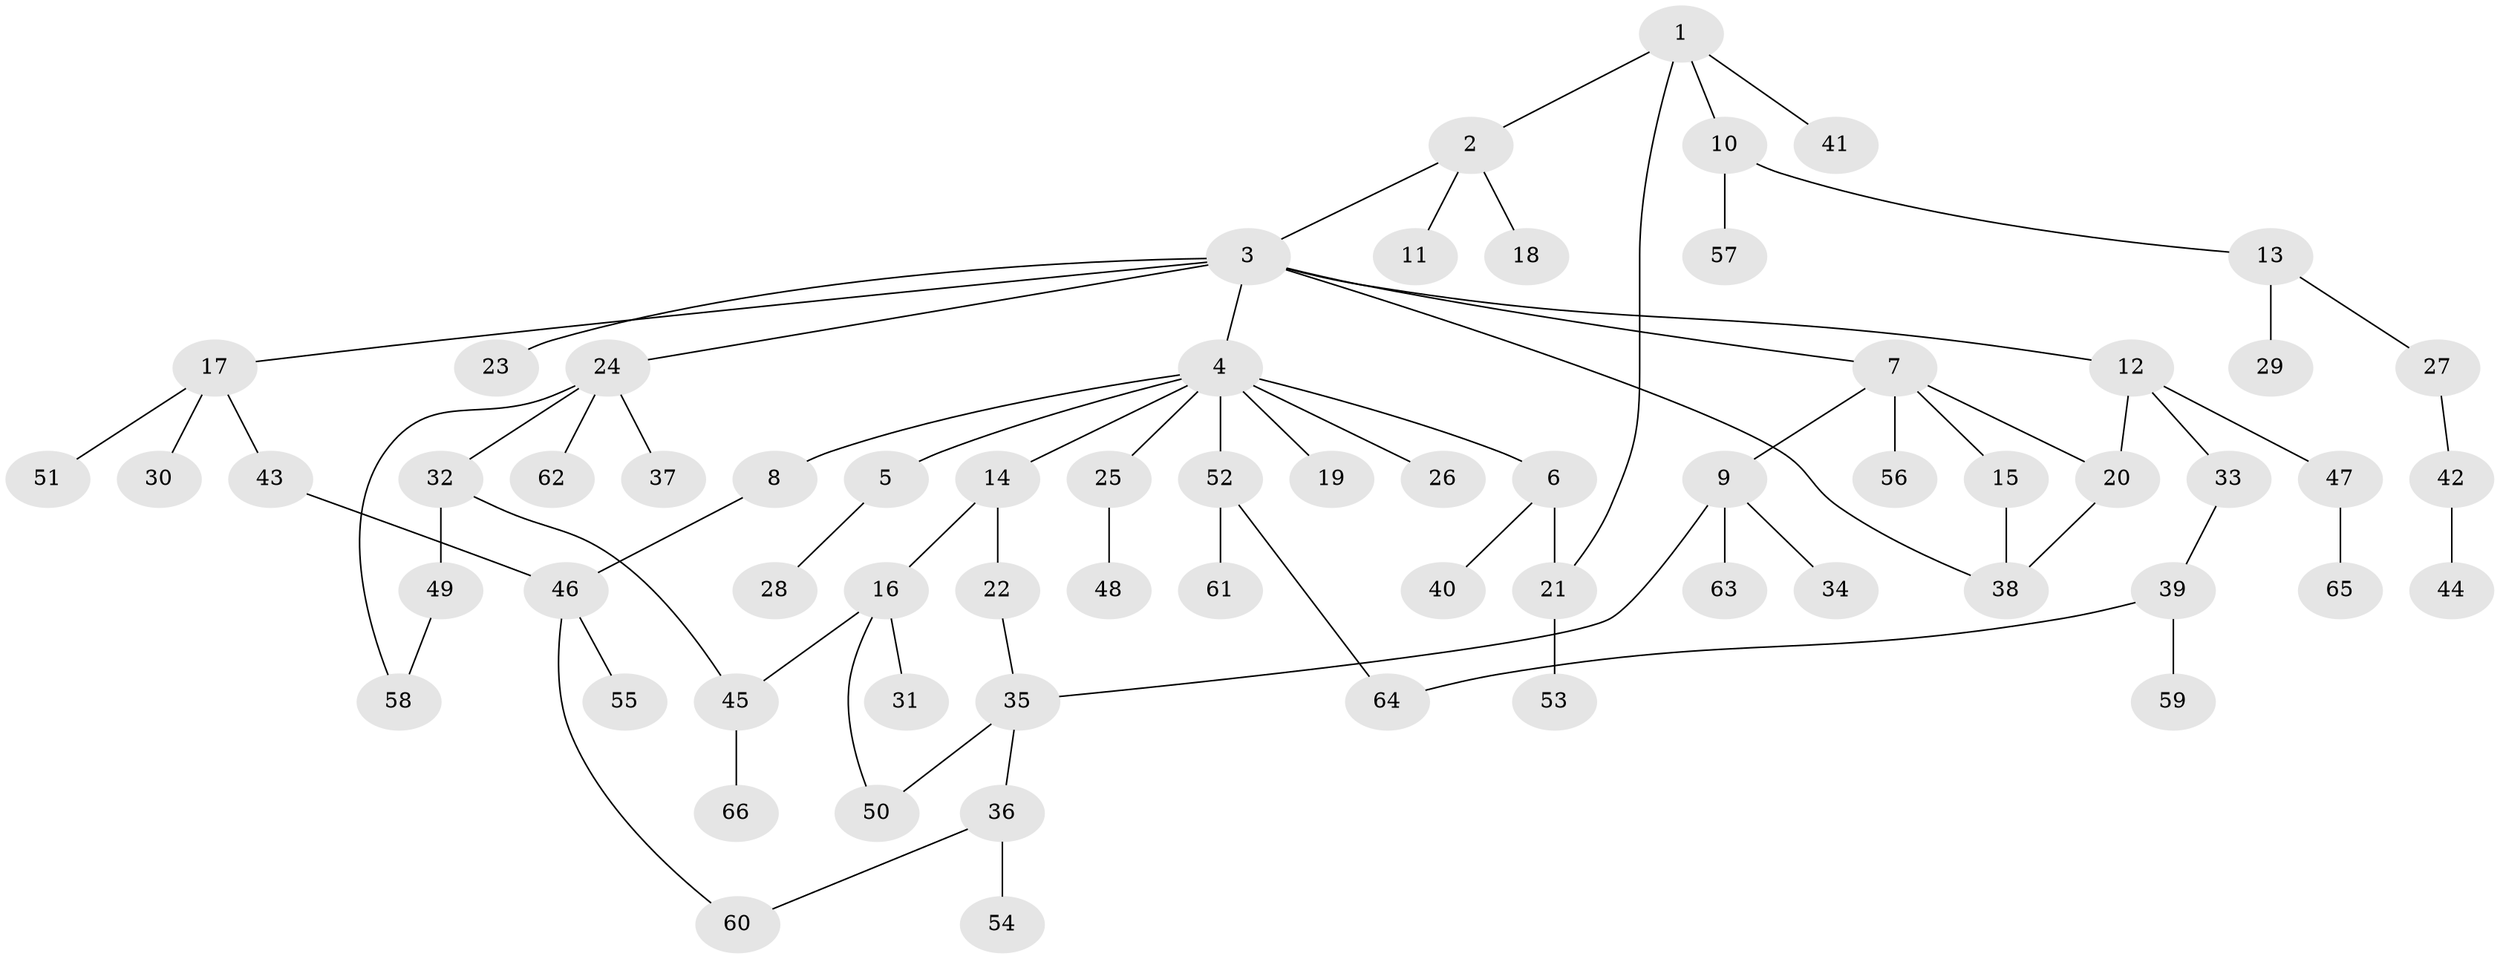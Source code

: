 // Generated by graph-tools (version 1.1) at 2025/13/03/09/25 04:13:19]
// undirected, 66 vertices, 76 edges
graph export_dot {
graph [start="1"]
  node [color=gray90,style=filled];
  1;
  2;
  3;
  4;
  5;
  6;
  7;
  8;
  9;
  10;
  11;
  12;
  13;
  14;
  15;
  16;
  17;
  18;
  19;
  20;
  21;
  22;
  23;
  24;
  25;
  26;
  27;
  28;
  29;
  30;
  31;
  32;
  33;
  34;
  35;
  36;
  37;
  38;
  39;
  40;
  41;
  42;
  43;
  44;
  45;
  46;
  47;
  48;
  49;
  50;
  51;
  52;
  53;
  54;
  55;
  56;
  57;
  58;
  59;
  60;
  61;
  62;
  63;
  64;
  65;
  66;
  1 -- 2;
  1 -- 10;
  1 -- 21;
  1 -- 41;
  2 -- 3;
  2 -- 11;
  2 -- 18;
  3 -- 4;
  3 -- 7;
  3 -- 12;
  3 -- 17;
  3 -- 23;
  3 -- 24;
  3 -- 38;
  4 -- 5;
  4 -- 6;
  4 -- 8;
  4 -- 14;
  4 -- 19;
  4 -- 25;
  4 -- 26;
  4 -- 52;
  5 -- 28;
  6 -- 40;
  6 -- 21;
  7 -- 9;
  7 -- 15;
  7 -- 56;
  7 -- 20;
  8 -- 46;
  9 -- 34;
  9 -- 35;
  9 -- 63;
  10 -- 13;
  10 -- 57;
  12 -- 20;
  12 -- 33;
  12 -- 47;
  13 -- 27;
  13 -- 29;
  14 -- 16;
  14 -- 22;
  15 -- 38;
  16 -- 31;
  16 -- 50;
  16 -- 45;
  17 -- 30;
  17 -- 43;
  17 -- 51;
  20 -- 38;
  21 -- 53;
  22 -- 35;
  24 -- 32;
  24 -- 37;
  24 -- 58;
  24 -- 62;
  25 -- 48;
  27 -- 42;
  32 -- 45;
  32 -- 49;
  33 -- 39;
  35 -- 36;
  35 -- 50;
  36 -- 54;
  36 -- 60;
  39 -- 59;
  39 -- 64;
  42 -- 44;
  43 -- 46;
  45 -- 66;
  46 -- 55;
  46 -- 60;
  47 -- 65;
  49 -- 58;
  52 -- 61;
  52 -- 64;
}
